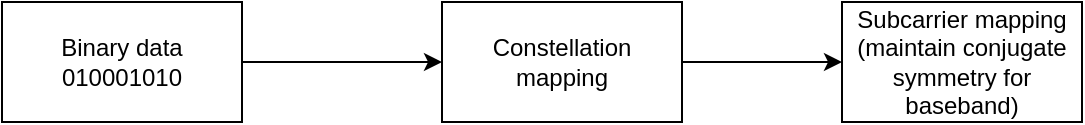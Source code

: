 <mxfile version="18.0.4" type="github">
  <diagram id="NE1ZZdJ1cOcaLDEMMfU9" name="Page-1">
    <mxGraphModel dx="946" dy="520" grid="1" gridSize="10" guides="1" tooltips="1" connect="1" arrows="1" fold="1" page="1" pageScale="1" pageWidth="850" pageHeight="1100" math="0" shadow="0">
      <root>
        <mxCell id="0" />
        <mxCell id="1" parent="0" />
        <mxCell id="lLQdPIWRqs0I19GE3m6Y-4" value="" style="edgeStyle=orthogonalEdgeStyle;rounded=0;orthogonalLoop=1;jettySize=auto;html=1;" edge="1" parent="1" source="lLQdPIWRqs0I19GE3m6Y-1" target="lLQdPIWRqs0I19GE3m6Y-3">
          <mxGeometry relative="1" as="geometry" />
        </mxCell>
        <mxCell id="lLQdPIWRqs0I19GE3m6Y-1" value="Binary data&lt;br&gt;010001010" style="rounded=0;whiteSpace=wrap;html=1;" vertex="1" parent="1">
          <mxGeometry x="130" y="150" width="120" height="60" as="geometry" />
        </mxCell>
        <mxCell id="lLQdPIWRqs0I19GE3m6Y-6" value="" style="edgeStyle=orthogonalEdgeStyle;rounded=0;orthogonalLoop=1;jettySize=auto;html=1;" edge="1" parent="1" source="lLQdPIWRqs0I19GE3m6Y-3" target="lLQdPIWRqs0I19GE3m6Y-5">
          <mxGeometry relative="1" as="geometry" />
        </mxCell>
        <mxCell id="lLQdPIWRqs0I19GE3m6Y-3" value="Constellation mapping" style="rounded=0;whiteSpace=wrap;html=1;" vertex="1" parent="1">
          <mxGeometry x="350" y="150" width="120" height="60" as="geometry" />
        </mxCell>
        <mxCell id="lLQdPIWRqs0I19GE3m6Y-5" value="Subcarrier mapping&lt;br&gt;(maintain conjugate symmetry for baseband)" style="rounded=0;whiteSpace=wrap;html=1;" vertex="1" parent="1">
          <mxGeometry x="550" y="150" width="120" height="60" as="geometry" />
        </mxCell>
      </root>
    </mxGraphModel>
  </diagram>
</mxfile>
